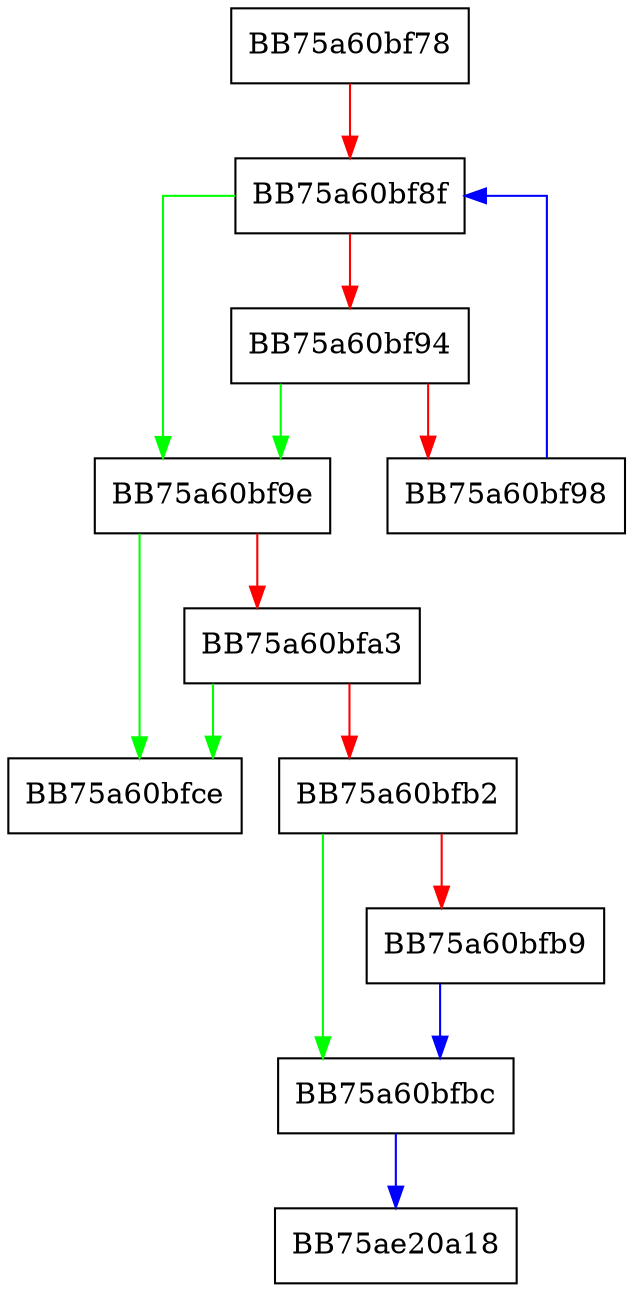 digraph tdt_get_proc_address {
  node [shape="box"];
  graph [splines=ortho];
  BB75a60bf78 -> BB75a60bf8f [color="red"];
  BB75a60bf8f -> BB75a60bf9e [color="green"];
  BB75a60bf8f -> BB75a60bf94 [color="red"];
  BB75a60bf94 -> BB75a60bf9e [color="green"];
  BB75a60bf94 -> BB75a60bf98 [color="red"];
  BB75a60bf98 -> BB75a60bf8f [color="blue"];
  BB75a60bf9e -> BB75a60bfce [color="green"];
  BB75a60bf9e -> BB75a60bfa3 [color="red"];
  BB75a60bfa3 -> BB75a60bfce [color="green"];
  BB75a60bfa3 -> BB75a60bfb2 [color="red"];
  BB75a60bfb2 -> BB75a60bfbc [color="green"];
  BB75a60bfb2 -> BB75a60bfb9 [color="red"];
  BB75a60bfb9 -> BB75a60bfbc [color="blue"];
  BB75a60bfbc -> BB75ae20a18 [color="blue"];
}